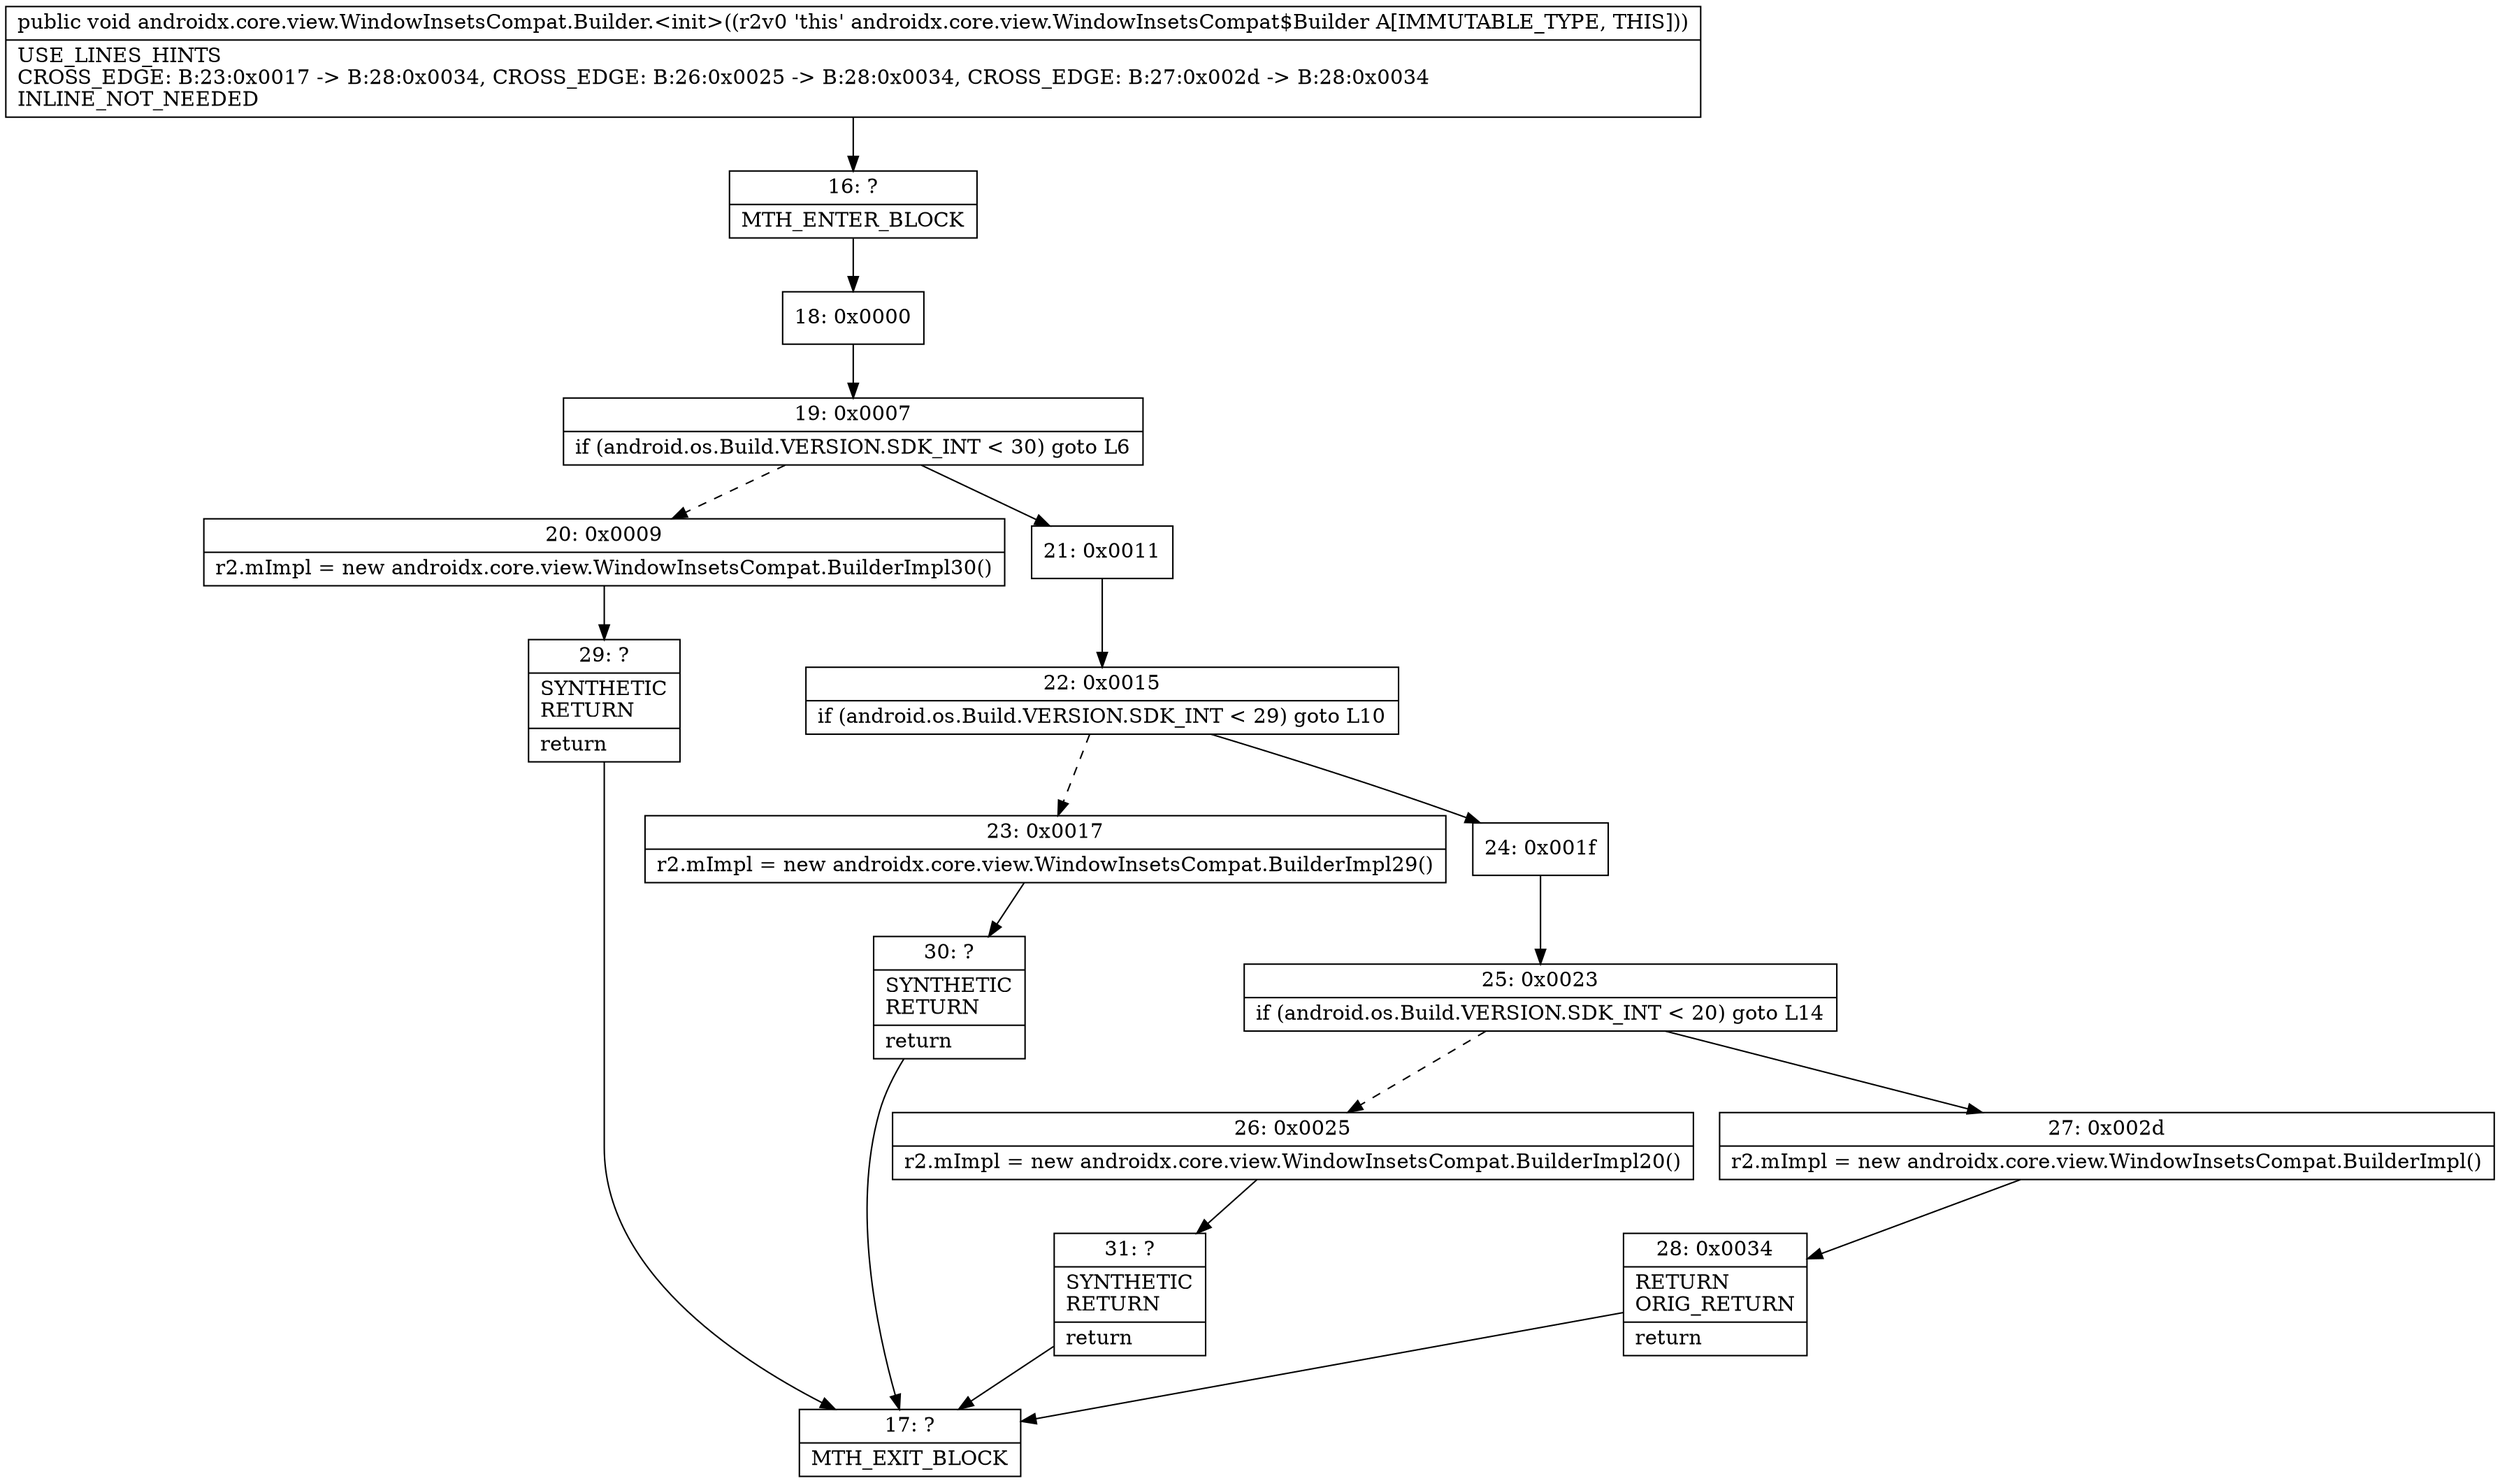 digraph "CFG forandroidx.core.view.WindowInsetsCompat.Builder.\<init\>()V" {
Node_16 [shape=record,label="{16\:\ ?|MTH_ENTER_BLOCK\l}"];
Node_18 [shape=record,label="{18\:\ 0x0000}"];
Node_19 [shape=record,label="{19\:\ 0x0007|if (android.os.Build.VERSION.SDK_INT \< 30) goto L6\l}"];
Node_20 [shape=record,label="{20\:\ 0x0009|r2.mImpl = new androidx.core.view.WindowInsetsCompat.BuilderImpl30()\l}"];
Node_29 [shape=record,label="{29\:\ ?|SYNTHETIC\lRETURN\l|return\l}"];
Node_17 [shape=record,label="{17\:\ ?|MTH_EXIT_BLOCK\l}"];
Node_21 [shape=record,label="{21\:\ 0x0011}"];
Node_22 [shape=record,label="{22\:\ 0x0015|if (android.os.Build.VERSION.SDK_INT \< 29) goto L10\l}"];
Node_23 [shape=record,label="{23\:\ 0x0017|r2.mImpl = new androidx.core.view.WindowInsetsCompat.BuilderImpl29()\l}"];
Node_30 [shape=record,label="{30\:\ ?|SYNTHETIC\lRETURN\l|return\l}"];
Node_24 [shape=record,label="{24\:\ 0x001f}"];
Node_25 [shape=record,label="{25\:\ 0x0023|if (android.os.Build.VERSION.SDK_INT \< 20) goto L14\l}"];
Node_26 [shape=record,label="{26\:\ 0x0025|r2.mImpl = new androidx.core.view.WindowInsetsCompat.BuilderImpl20()\l}"];
Node_31 [shape=record,label="{31\:\ ?|SYNTHETIC\lRETURN\l|return\l}"];
Node_27 [shape=record,label="{27\:\ 0x002d|r2.mImpl = new androidx.core.view.WindowInsetsCompat.BuilderImpl()\l}"];
Node_28 [shape=record,label="{28\:\ 0x0034|RETURN\lORIG_RETURN\l|return\l}"];
MethodNode[shape=record,label="{public void androidx.core.view.WindowInsetsCompat.Builder.\<init\>((r2v0 'this' androidx.core.view.WindowInsetsCompat$Builder A[IMMUTABLE_TYPE, THIS]))  | USE_LINES_HINTS\lCROSS_EDGE: B:23:0x0017 \-\> B:28:0x0034, CROSS_EDGE: B:26:0x0025 \-\> B:28:0x0034, CROSS_EDGE: B:27:0x002d \-\> B:28:0x0034\lINLINE_NOT_NEEDED\l}"];
MethodNode -> Node_16;Node_16 -> Node_18;
Node_18 -> Node_19;
Node_19 -> Node_20[style=dashed];
Node_19 -> Node_21;
Node_20 -> Node_29;
Node_29 -> Node_17;
Node_21 -> Node_22;
Node_22 -> Node_23[style=dashed];
Node_22 -> Node_24;
Node_23 -> Node_30;
Node_30 -> Node_17;
Node_24 -> Node_25;
Node_25 -> Node_26[style=dashed];
Node_25 -> Node_27;
Node_26 -> Node_31;
Node_31 -> Node_17;
Node_27 -> Node_28;
Node_28 -> Node_17;
}


